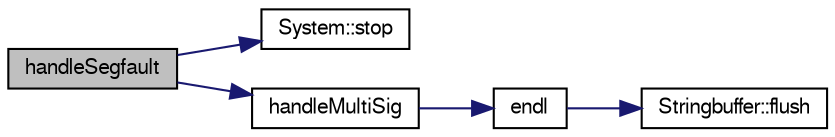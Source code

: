 digraph "handleSegfault"
{
  bgcolor="transparent";
  edge [fontname="FreeSans",fontsize="10",labelfontname="FreeSans",labelfontsize="10"];
  node [fontname="FreeSans",fontsize="10",shape=record];
  rankdir="LR";
  Node1 [label="handleSegfault",height=0.2,width=0.4,color="black", fillcolor="grey75", style="filled" fontcolor="black"];
  Node1 -> Node2 [color="midnightblue",fontsize="10",style="solid",fontname="FreeSans"];
  Node2 [label="System::stop",height=0.2,width=0.4,color="black",URL="$classSystem.html#aec90bf08b30b1944e5c8074387ed7354"];
  Node1 -> Node3 [color="midnightblue",fontsize="10",style="solid",fontname="FreeSans"];
  Node3 [label="handleMultiSig",height=0.2,width=0.4,color="black",URL="$boot_8cc.html#a2d14a2a3d6c6d794f098665ffb122998"];
  Node3 -> Node4 [color="midnightblue",fontsize="10",style="solid",fontname="FreeSans"];
  Node4 [label="endl",height=0.2,width=0.4,color="black",URL="$o__stream_8h.html#a28de23f7cab39bdb0f6a5dc3801b6c6d",tooltip="print buffer after adding a newline"];
  Node4 -> Node5 [color="midnightblue",fontsize="10",style="solid",fontname="FreeSans"];
  Node5 [label="Stringbuffer::flush",height=0.2,width=0.4,color="black",URL="$classStringbuffer.html#abfb79178e3d7520f99aec80f996abaac",tooltip="flush the content of the buffer to the screen"];
}
